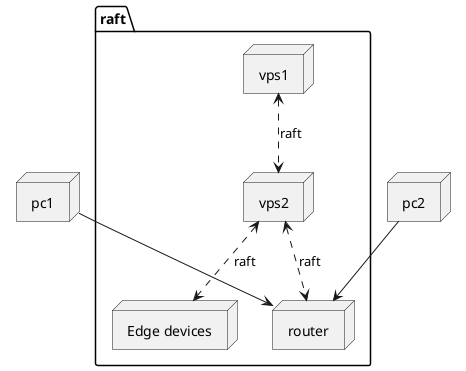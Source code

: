 @startuml


node pc1
node pc2

package raft {
    node vps1
    node vps2
    node "Edge devices" as e
    node router
}

vps1 <..> vps2: raft
'vps1 <..> e: raft
vps2 <..> router: raft
'vps1 <..> router: raft
vps2 <..> e: raft
'router <..> e: raft
pc1 --> router
pc2 --> router

@enduml

